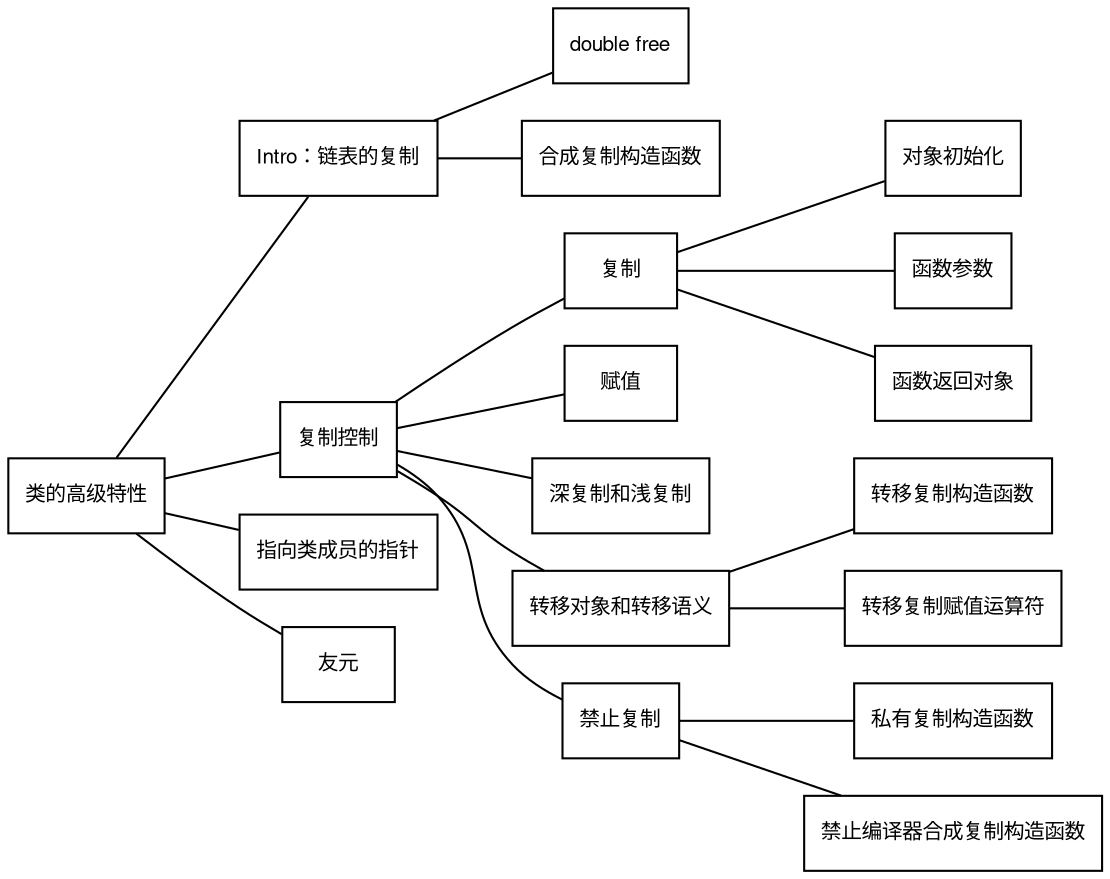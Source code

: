 graph g {
    fontname="Helvetica,Arial,sans-serif"
    node [fontname="Helvetica,Arial,sans-serif"]
    edge [fontname="Helvetica,Arial,sans-serif"]
    rankdir="LR"
    node [fontsize=10, shape=box, height=0.5]
    edge [arrowhead=none, weight=50,constraint=true,weight=1000]
    "title" [ label="类的高级特性" ]
    "title1" [ label="Intro：链表的复制" ]
    "note1.1" [ label="double free" ]
    "note1.2" [ label="合成复制构造函数" ]
    "title" -- "title1"
    "title1" -- "note1.1"
    "title1" -- "note1.2"
    "title2" [ label="复制控制" ]
    "title" -- "title2"
    "title2.1" [ label="复制" ]
    "title2" -- "title2.1"
    "note2.1.1" [ label="对象初始化" ]
    "note2.1.2" [ label="函数参数" ]
    "note2.1.3" [ label="函数返回对象" ]
    "title2.1" -- "note2.1.1"
    "title2.1" -- "note2.1.2"
    "title2.1" -- "note2.1.3"
    "title2.2" [ label="赋值" ]
    "title2" -- "title2.2"
    "title2.3" [ label="深复制和浅复制" ]
    "title2" -- "title2.3"
    "title2.4" [ label="转移对象和转移语义" ]
    "title2" -- "title2.4"
    "note2.4.1" [ label="转移复制构造函数" ]
    "note2.4.2" [ label="转移复制赋值运算符" ]
    "title2.4" -- "note2.4.1"
    "title2.4" -- "note2.4.2"
    "title2.5" [ label="禁止复制" ]
    "title2" -- "title2.5"
    "note2.5.1" [ label="私有复制构造函数" ]
    "note2.5.2" [ label="禁止编译器合成复制构造函数" ]
    "title2.5" -- "note2.5.1"
    "title2.5" -- "note2.5.2"
    "title3" [ label="指向类成员的指针" ]
    "title" -- "title3"
    "title4" [ label="友元" ]
    "title" -- "title4"
    

}